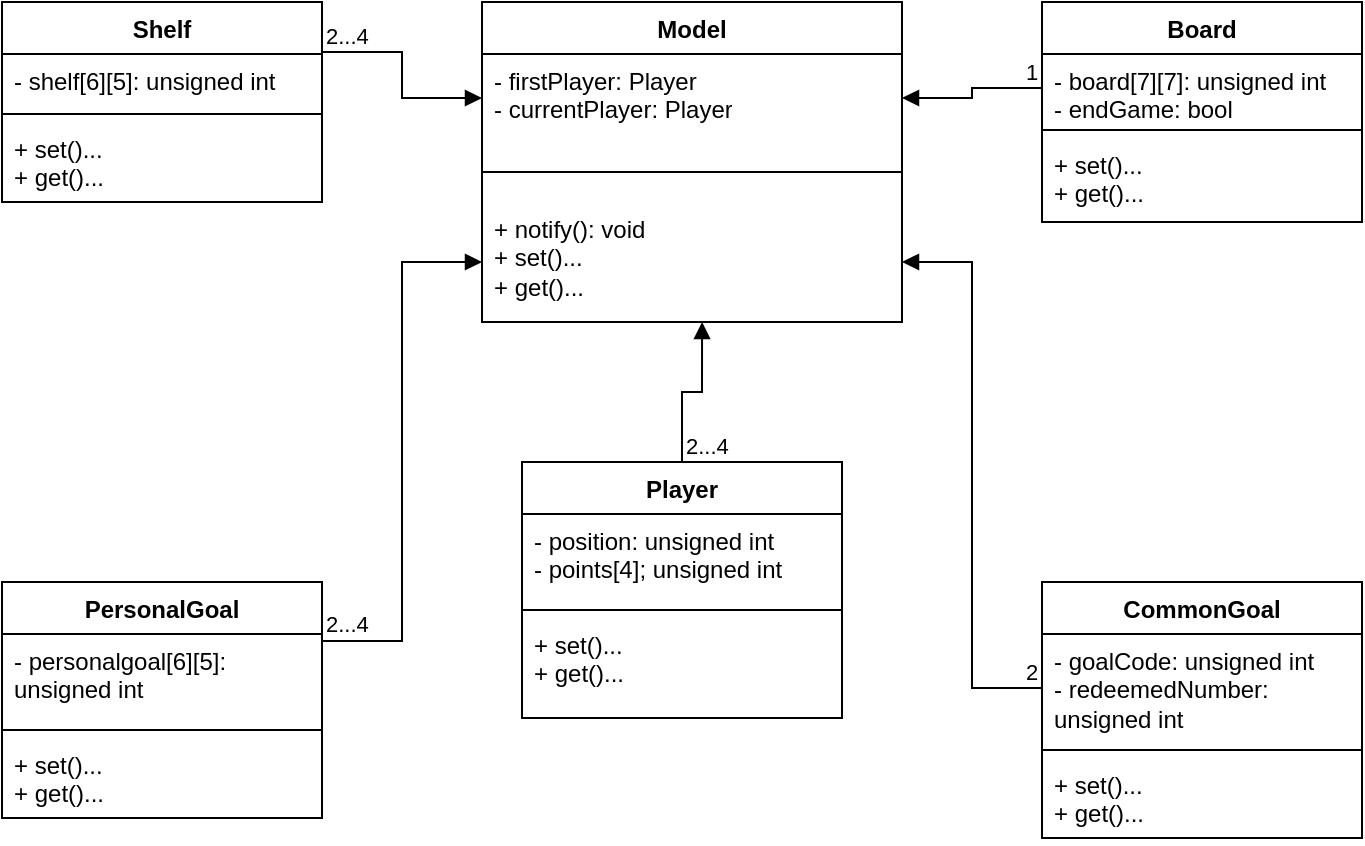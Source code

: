 <mxfile version="21.0.2" type="github"><diagram name="Pagina-1" id="WcSLOMXtGoO5Kwd3MJ1G"><mxGraphModel dx="1050" dy="527" grid="1" gridSize="10" guides="1" tooltips="1" connect="1" arrows="1" fold="1" page="1" pageScale="1" pageWidth="827" pageHeight="1169" math="0" shadow="0"><root><mxCell id="0"/><mxCell id="1" parent="0"/><mxCell id="Mxky3zlpcd0uLPRcEJlR-1" value="Model" style="swimlane;fontStyle=1;align=center;verticalAlign=top;childLayout=stackLayout;horizontal=1;startSize=26;horizontalStack=0;resizeParent=1;resizeParentMax=0;resizeLast=0;collapsible=1;marginBottom=0;whiteSpace=wrap;html=1;" parent="1" vertex="1"><mxGeometry x="330" y="50" width="210" height="160" as="geometry"><mxRectangle x="330" y="50" width="80" height="30" as="alternateBounds"/></mxGeometry></mxCell><mxCell id="Mxky3zlpcd0uLPRcEJlR-2" value="- firstPlayer: Player&lt;br&gt;- currentPlayer: Player" style="text;strokeColor=none;fillColor=none;align=left;verticalAlign=top;spacingLeft=4;spacingRight=4;overflow=hidden;rotatable=0;points=[[0,0.5],[1,0.5]];portConstraint=eastwest;whiteSpace=wrap;html=1;" parent="Mxky3zlpcd0uLPRcEJlR-1" vertex="1"><mxGeometry y="26" width="210" height="44" as="geometry"/></mxCell><mxCell id="Mxky3zlpcd0uLPRcEJlR-3" value="" style="line;strokeWidth=1;fillColor=none;align=left;verticalAlign=middle;spacingTop=-1;spacingLeft=3;spacingRight=3;rotatable=0;labelPosition=right;points=[];portConstraint=eastwest;strokeColor=inherit;" parent="Mxky3zlpcd0uLPRcEJlR-1" vertex="1"><mxGeometry y="70" width="210" height="30" as="geometry"/></mxCell><mxCell id="Mxky3zlpcd0uLPRcEJlR-4" value="+ notify(): void&lt;br&gt;+ set()...&lt;br style=&quot;border-color: var(--border-color);&quot;&gt;+ get()..." style="text;strokeColor=none;fillColor=none;align=left;verticalAlign=top;spacingLeft=4;spacingRight=4;overflow=hidden;rotatable=0;points=[[0,0.5],[1,0.5]];portConstraint=eastwest;whiteSpace=wrap;html=1;" parent="Mxky3zlpcd0uLPRcEJlR-1" vertex="1"><mxGeometry y="100" width="210" height="60" as="geometry"/></mxCell><mxCell id="Mxky3zlpcd0uLPRcEJlR-6" value="Board" style="swimlane;fontStyle=1;align=center;verticalAlign=top;childLayout=stackLayout;horizontal=1;startSize=26;horizontalStack=0;resizeParent=1;resizeParentMax=0;resizeLast=0;collapsible=1;marginBottom=0;whiteSpace=wrap;html=1;" parent="1" vertex="1"><mxGeometry x="610" y="50" width="160" height="110" as="geometry"/></mxCell><mxCell id="Mxky3zlpcd0uLPRcEJlR-7" value="- board[7][7]: unsigned int&lt;br&gt;- endGame: bool" style="text;strokeColor=none;fillColor=none;align=left;verticalAlign=top;spacingLeft=4;spacingRight=4;overflow=hidden;rotatable=0;points=[[0,0.5],[1,0.5]];portConstraint=eastwest;whiteSpace=wrap;html=1;" parent="Mxky3zlpcd0uLPRcEJlR-6" vertex="1"><mxGeometry y="26" width="160" height="34" as="geometry"/></mxCell><mxCell id="Mxky3zlpcd0uLPRcEJlR-8" value="" style="line;strokeWidth=1;fillColor=none;align=left;verticalAlign=middle;spacingTop=-1;spacingLeft=3;spacingRight=3;rotatable=0;labelPosition=right;points=[];portConstraint=eastwest;strokeColor=inherit;" parent="Mxky3zlpcd0uLPRcEJlR-6" vertex="1"><mxGeometry y="60" width="160" height="8" as="geometry"/></mxCell><mxCell id="Mxky3zlpcd0uLPRcEJlR-9" value="+ set()...&lt;br&gt;+ get()..." style="text;strokeColor=none;fillColor=none;align=left;verticalAlign=top;spacingLeft=4;spacingRight=4;overflow=hidden;rotatable=0;points=[[0,0.5],[1,0.5]];portConstraint=eastwest;whiteSpace=wrap;html=1;" parent="Mxky3zlpcd0uLPRcEJlR-6" vertex="1"><mxGeometry y="68" width="160" height="42" as="geometry"/></mxCell><mxCell id="Mxky3zlpcd0uLPRcEJlR-15" value="" style="endArrow=block;endFill=1;html=1;edgeStyle=orthogonalEdgeStyle;align=left;verticalAlign=top;rounded=0;exitX=0;exitY=0.5;exitDx=0;exitDy=0;entryX=1;entryY=0.5;entryDx=0;entryDy=0;" parent="1" source="Mxky3zlpcd0uLPRcEJlR-7" target="Mxky3zlpcd0uLPRcEJlR-2" edge="1"><mxGeometry x="-0.059" y="-5" relative="1" as="geometry"><mxPoint x="460" y="110" as="sourcePoint"/><mxPoint x="620" y="110" as="targetPoint"/><mxPoint as="offset"/></mxGeometry></mxCell><mxCell id="Mxky3zlpcd0uLPRcEJlR-16" value="1" style="edgeLabel;resizable=0;html=1;align=left;verticalAlign=bottom;" parent="Mxky3zlpcd0uLPRcEJlR-15" connectable="0" vertex="1"><mxGeometry x="-1" relative="1" as="geometry"><mxPoint x="-10" as="offset"/></mxGeometry></mxCell><mxCell id="Mxky3zlpcd0uLPRcEJlR-18" value="Shelf" style="swimlane;fontStyle=1;align=center;verticalAlign=top;childLayout=stackLayout;horizontal=1;startSize=26;horizontalStack=0;resizeParent=1;resizeParentMax=0;resizeLast=0;collapsible=1;marginBottom=0;whiteSpace=wrap;html=1;" parent="1" vertex="1"><mxGeometry x="90" y="50" width="160" height="100" as="geometry"/></mxCell><mxCell id="Mxky3zlpcd0uLPRcEJlR-19" value="- shelf[6][5]: unsigned int" style="text;strokeColor=none;fillColor=none;align=left;verticalAlign=top;spacingLeft=4;spacingRight=4;overflow=hidden;rotatable=0;points=[[0,0.5],[1,0.5]];portConstraint=eastwest;whiteSpace=wrap;html=1;" parent="Mxky3zlpcd0uLPRcEJlR-18" vertex="1"><mxGeometry y="26" width="160" height="26" as="geometry"/></mxCell><mxCell id="Mxky3zlpcd0uLPRcEJlR-20" value="" style="line;strokeWidth=1;fillColor=none;align=left;verticalAlign=middle;spacingTop=-1;spacingLeft=3;spacingRight=3;rotatable=0;labelPosition=right;points=[];portConstraint=eastwest;strokeColor=inherit;" parent="Mxky3zlpcd0uLPRcEJlR-18" vertex="1"><mxGeometry y="52" width="160" height="8" as="geometry"/></mxCell><mxCell id="Mxky3zlpcd0uLPRcEJlR-21" value="+ set()...&lt;br style=&quot;border-color: var(--border-color);&quot;&gt;+ get()..." style="text;strokeColor=none;fillColor=none;align=left;verticalAlign=top;spacingLeft=4;spacingRight=4;overflow=hidden;rotatable=0;points=[[0,0.5],[1,0.5]];portConstraint=eastwest;whiteSpace=wrap;html=1;" parent="Mxky3zlpcd0uLPRcEJlR-18" vertex="1"><mxGeometry y="60" width="160" height="40" as="geometry"/></mxCell><mxCell id="Mxky3zlpcd0uLPRcEJlR-22" value="" style="endArrow=block;endFill=1;html=1;edgeStyle=orthogonalEdgeStyle;align=left;verticalAlign=top;rounded=0;exitX=1;exitY=0.25;exitDx=0;exitDy=0;entryX=0;entryY=0.5;entryDx=0;entryDy=0;" parent="1" source="Mxky3zlpcd0uLPRcEJlR-18" target="Mxky3zlpcd0uLPRcEJlR-2" edge="1"><mxGeometry x="-1" relative="1" as="geometry"><mxPoint x="390" y="280" as="sourcePoint"/><mxPoint x="550" y="280" as="targetPoint"/></mxGeometry></mxCell><mxCell id="Mxky3zlpcd0uLPRcEJlR-23" value="2...4" style="edgeLabel;resizable=0;html=1;align=left;verticalAlign=bottom;" parent="Mxky3zlpcd0uLPRcEJlR-22" connectable="0" vertex="1"><mxGeometry x="-1" relative="1" as="geometry"/></mxCell><mxCell id="Mxky3zlpcd0uLPRcEJlR-24" value="PersonalGoal" style="swimlane;fontStyle=1;align=center;verticalAlign=top;childLayout=stackLayout;horizontal=1;startSize=26;horizontalStack=0;resizeParent=1;resizeParentMax=0;resizeLast=0;collapsible=1;marginBottom=0;whiteSpace=wrap;html=1;" parent="1" vertex="1"><mxGeometry x="90" y="340" width="160" height="118" as="geometry"/></mxCell><mxCell id="Mxky3zlpcd0uLPRcEJlR-25" value="- personalgoal[6][5]: unsigned int" style="text;strokeColor=none;fillColor=none;align=left;verticalAlign=top;spacingLeft=4;spacingRight=4;overflow=hidden;rotatable=0;points=[[0,0.5],[1,0.5]];portConstraint=eastwest;whiteSpace=wrap;html=1;" parent="Mxky3zlpcd0uLPRcEJlR-24" vertex="1"><mxGeometry y="26" width="160" height="44" as="geometry"/></mxCell><mxCell id="Mxky3zlpcd0uLPRcEJlR-26" value="" style="line;strokeWidth=1;fillColor=none;align=left;verticalAlign=middle;spacingTop=-1;spacingLeft=3;spacingRight=3;rotatable=0;labelPosition=right;points=[];portConstraint=eastwest;strokeColor=inherit;" parent="Mxky3zlpcd0uLPRcEJlR-24" vertex="1"><mxGeometry y="70" width="160" height="8" as="geometry"/></mxCell><mxCell id="Mxky3zlpcd0uLPRcEJlR-27" value="+ set()...&lt;br style=&quot;border-color: var(--border-color);&quot;&gt;+ get()..." style="text;strokeColor=none;fillColor=none;align=left;verticalAlign=top;spacingLeft=4;spacingRight=4;overflow=hidden;rotatable=0;points=[[0,0.5],[1,0.5]];portConstraint=eastwest;whiteSpace=wrap;html=1;" parent="Mxky3zlpcd0uLPRcEJlR-24" vertex="1"><mxGeometry y="78" width="160" height="40" as="geometry"/></mxCell><mxCell id="Mxky3zlpcd0uLPRcEJlR-29" value="" style="endArrow=block;endFill=1;html=1;edgeStyle=orthogonalEdgeStyle;align=left;verticalAlign=top;rounded=0;exitX=1;exitY=0.25;exitDx=0;exitDy=0;" parent="1" source="Mxky3zlpcd0uLPRcEJlR-24" target="Mxky3zlpcd0uLPRcEJlR-4" edge="1"><mxGeometry x="-1" relative="1" as="geometry"><mxPoint x="390" y="280" as="sourcePoint"/><mxPoint x="550" y="280" as="targetPoint"/><mxPoint as="offset"/></mxGeometry></mxCell><mxCell id="Mxky3zlpcd0uLPRcEJlR-30" value="2...4" style="edgeLabel;resizable=0;html=1;align=left;verticalAlign=bottom;" parent="Mxky3zlpcd0uLPRcEJlR-29" connectable="0" vertex="1"><mxGeometry x="-1" relative="1" as="geometry"/></mxCell><mxCell id="Mxky3zlpcd0uLPRcEJlR-31" value="CommonGoal" style="swimlane;fontStyle=1;align=center;verticalAlign=top;childLayout=stackLayout;horizontal=1;startSize=26;horizontalStack=0;resizeParent=1;resizeParentMax=0;resizeLast=0;collapsible=1;marginBottom=0;whiteSpace=wrap;html=1;" parent="1" vertex="1"><mxGeometry x="610" y="340" width="160" height="128" as="geometry"/></mxCell><mxCell id="Mxky3zlpcd0uLPRcEJlR-32" value="- goalCode: unsigned int&lt;br&gt;- redeemedNumber: unsigned int" style="text;strokeColor=none;fillColor=none;align=left;verticalAlign=top;spacingLeft=4;spacingRight=4;overflow=hidden;rotatable=0;points=[[0,0.5],[1,0.5]];portConstraint=eastwest;whiteSpace=wrap;html=1;" parent="Mxky3zlpcd0uLPRcEJlR-31" vertex="1"><mxGeometry y="26" width="160" height="54" as="geometry"/></mxCell><mxCell id="Mxky3zlpcd0uLPRcEJlR-33" value="" style="line;strokeWidth=1;fillColor=none;align=left;verticalAlign=middle;spacingTop=-1;spacingLeft=3;spacingRight=3;rotatable=0;labelPosition=right;points=[];portConstraint=eastwest;strokeColor=inherit;" parent="Mxky3zlpcd0uLPRcEJlR-31" vertex="1"><mxGeometry y="80" width="160" height="8" as="geometry"/></mxCell><mxCell id="Mxky3zlpcd0uLPRcEJlR-34" value="+ set()...&lt;br style=&quot;border-color: var(--border-color);&quot;&gt;+ get()..." style="text;strokeColor=none;fillColor=none;align=left;verticalAlign=top;spacingLeft=4;spacingRight=4;overflow=hidden;rotatable=0;points=[[0,0.5],[1,0.5]];portConstraint=eastwest;whiteSpace=wrap;html=1;" parent="Mxky3zlpcd0uLPRcEJlR-31" vertex="1"><mxGeometry y="88" width="160" height="40" as="geometry"/></mxCell><mxCell id="Mxky3zlpcd0uLPRcEJlR-35" value="" style="endArrow=block;endFill=1;html=1;edgeStyle=orthogonalEdgeStyle;align=left;verticalAlign=top;rounded=0;exitX=0;exitY=0.5;exitDx=0;exitDy=0;entryX=1;entryY=0.5;entryDx=0;entryDy=0;" parent="1" source="Mxky3zlpcd0uLPRcEJlR-32" target="Mxky3zlpcd0uLPRcEJlR-4" edge="1"><mxGeometry x="-1" relative="1" as="geometry"><mxPoint x="390" y="280" as="sourcePoint"/><mxPoint x="550" y="280" as="targetPoint"/></mxGeometry></mxCell><mxCell id="Mxky3zlpcd0uLPRcEJlR-36" value="2" style="edgeLabel;resizable=0;html=1;align=left;verticalAlign=bottom;" parent="Mxky3zlpcd0uLPRcEJlR-35" connectable="0" vertex="1"><mxGeometry x="-1" relative="1" as="geometry"><mxPoint x="-10" as="offset"/></mxGeometry></mxCell><mxCell id="Mxky3zlpcd0uLPRcEJlR-38" value="Player" style="swimlane;fontStyle=1;align=center;verticalAlign=top;childLayout=stackLayout;horizontal=1;startSize=26;horizontalStack=0;resizeParent=1;resizeParentMax=0;resizeLast=0;collapsible=1;marginBottom=0;whiteSpace=wrap;html=1;" parent="1" vertex="1"><mxGeometry x="350" y="280" width="160" height="128" as="geometry"/></mxCell><mxCell id="Mxky3zlpcd0uLPRcEJlR-39" value="- position: unsigned int&lt;br&gt;- points[4]; unsigned int" style="text;strokeColor=none;fillColor=none;align=left;verticalAlign=top;spacingLeft=4;spacingRight=4;overflow=hidden;rotatable=0;points=[[0,0.5],[1,0.5]];portConstraint=eastwest;whiteSpace=wrap;html=1;" parent="Mxky3zlpcd0uLPRcEJlR-38" vertex="1"><mxGeometry y="26" width="160" height="44" as="geometry"/></mxCell><mxCell id="Mxky3zlpcd0uLPRcEJlR-40" value="" style="line;strokeWidth=1;fillColor=none;align=left;verticalAlign=middle;spacingTop=-1;spacingLeft=3;spacingRight=3;rotatable=0;labelPosition=right;points=[];portConstraint=eastwest;strokeColor=inherit;" parent="Mxky3zlpcd0uLPRcEJlR-38" vertex="1"><mxGeometry y="70" width="160" height="8" as="geometry"/></mxCell><mxCell id="Mxky3zlpcd0uLPRcEJlR-41" value="+ set()...&lt;br style=&quot;border-color: var(--border-color);&quot;&gt;+ get()..." style="text;strokeColor=none;fillColor=none;align=left;verticalAlign=top;spacingLeft=4;spacingRight=4;overflow=hidden;rotatable=0;points=[[0,0.5],[1,0.5]];portConstraint=eastwest;whiteSpace=wrap;html=1;" parent="Mxky3zlpcd0uLPRcEJlR-38" vertex="1"><mxGeometry y="78" width="160" height="50" as="geometry"/></mxCell><mxCell id="Mxky3zlpcd0uLPRcEJlR-42" value="" style="endArrow=block;endFill=1;html=1;edgeStyle=orthogonalEdgeStyle;align=left;verticalAlign=top;rounded=0;exitX=0.5;exitY=0;exitDx=0;exitDy=0;entryX=0.524;entryY=1;entryDx=0;entryDy=0;entryPerimeter=0;" parent="1" source="Mxky3zlpcd0uLPRcEJlR-38" target="Mxky3zlpcd0uLPRcEJlR-4" edge="1"><mxGeometry x="-0.913" y="-5" relative="1" as="geometry"><mxPoint x="420" y="240" as="sourcePoint"/><mxPoint x="580" y="240" as="targetPoint"/><mxPoint as="offset"/></mxGeometry></mxCell><mxCell id="Mxky3zlpcd0uLPRcEJlR-43" value="2...4" style="edgeLabel;resizable=0;html=1;align=left;verticalAlign=bottom;" parent="Mxky3zlpcd0uLPRcEJlR-42" connectable="0" vertex="1"><mxGeometry x="-1" relative="1" as="geometry"/></mxCell></root></mxGraphModel></diagram></mxfile>